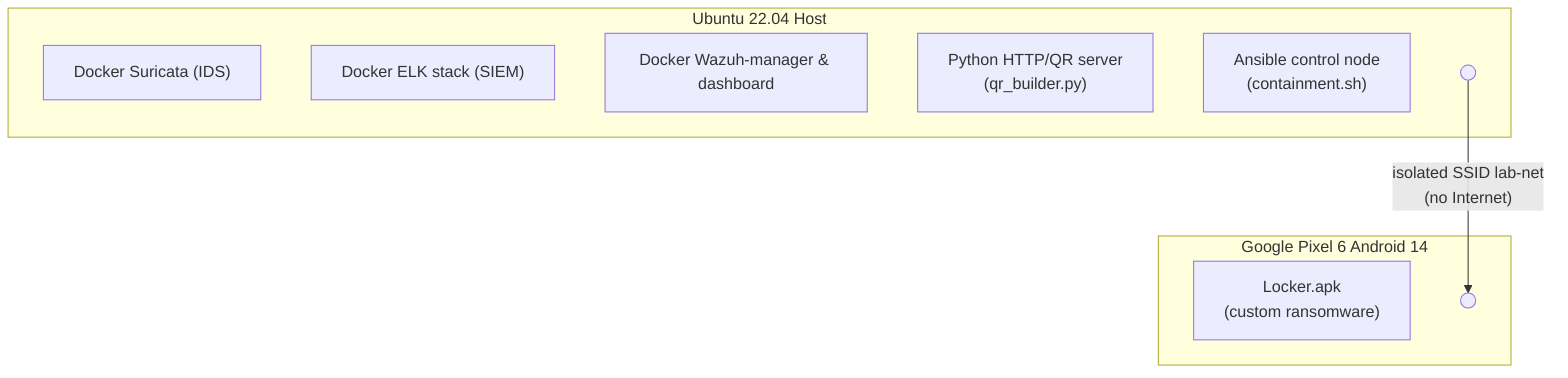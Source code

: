 flowchart TD
  subgraph Host["Ubuntu 22.04 Host"]
    direction TB
    Suricata["Docker Suricata (IDS)"]
    ELK["Docker ELK stack (SIEM)"]
    Wazuh["Docker Wazuh-manager & dashboard"]
    QR["Python HTTP/QR server<br/>(qr_builder.py)"]
    Ansible["Ansible control node<br/>(containment.sh)"]
    HostRoot((" "))
  end

  subgraph Phone["Google Pixel 6 Android 14"]
    direction TB
    Locker["Locker.apk<br/>(custom ransomware)"]
    PhoneRoot((" "))
  end

  HostRoot -- "isolated SSID lab-net<br/>(no Internet)" --> PhoneRoot